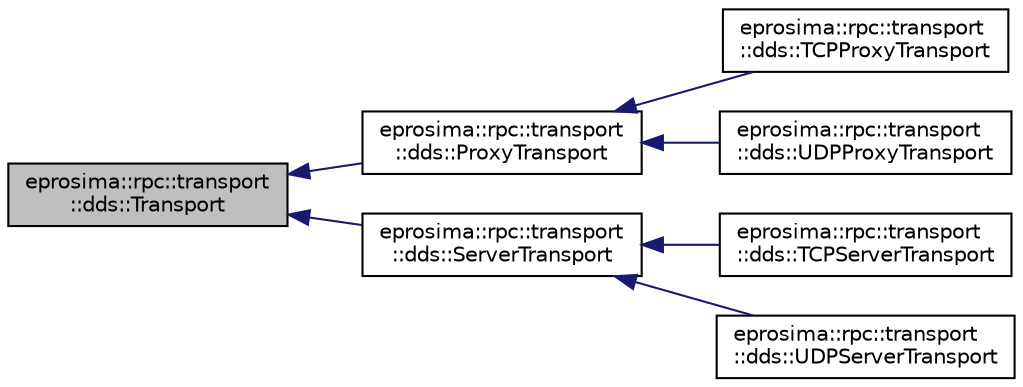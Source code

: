 digraph "eprosima::rpc::transport::dds::Transport"
{
  edge [fontname="Helvetica",fontsize="10",labelfontname="Helvetica",labelfontsize="10"];
  node [fontname="Helvetica",fontsize="10",shape=record];
  rankdir="LR";
  Node1 [label="eprosima::rpc::transport\l::dds::Transport",height=0.2,width=0.4,color="black", fillcolor="grey75", style="filled" fontcolor="black"];
  Node1 -> Node2 [dir="back",color="midnightblue",fontsize="10",style="solid",fontname="Helvetica"];
  Node2 [label="eprosima::rpc::transport\l::dds::ProxyTransport",height=0.2,width=0.4,color="black", fillcolor="white", style="filled",URL="$classeprosima_1_1rpc_1_1transport_1_1dds_1_1_proxy_transport.html",tooltip="This class is the base of all proxies that implement a transport using DDS. "];
  Node2 -> Node3 [dir="back",color="midnightblue",fontsize="10",style="solid",fontname="Helvetica"];
  Node3 [label="eprosima::rpc::transport\l::dds::TCPProxyTransport",height=0.2,width=0.4,color="black", fillcolor="white", style="filled",URL="$classeprosima_1_1rpc_1_1transport_1_1dds_1_1_t_c_p_proxy_transport.html",tooltip="This class implements a transport using DDS over TCPv4. This transport can only be used by a server p..."];
  Node2 -> Node4 [dir="back",color="midnightblue",fontsize="10",style="solid",fontname="Helvetica"];
  Node4 [label="eprosima::rpc::transport\l::dds::UDPProxyTransport",height=0.2,width=0.4,color="black", fillcolor="white", style="filled",URL="$classeprosima_1_1rpc_1_1transport_1_1dds_1_1_u_d_p_proxy_transport.html",tooltip="This class implements a transport using DDS over UDPv4. This transport only can be used by a server&#39;s..."];
  Node1 -> Node5 [dir="back",color="midnightblue",fontsize="10",style="solid",fontname="Helvetica"];
  Node5 [label="eprosima::rpc::transport\l::dds::ServerTransport",height=0.2,width=0.4,color="black", fillcolor="white", style="filled",URL="$classeprosima_1_1rpc_1_1transport_1_1dds_1_1_server_transport.html",tooltip="This class is the base of all classes that implement a transport using DDS. This transport can be use..."];
  Node5 -> Node6 [dir="back",color="midnightblue",fontsize="10",style="solid",fontname="Helvetica"];
  Node6 [label="eprosima::rpc::transport\l::dds::TCPServerTransport",height=0.2,width=0.4,color="black", fillcolor="white", style="filled",URL="$classeprosima_1_1rpc_1_1transport_1_1dds_1_1_t_c_p_server_transport.html",tooltip="This class implements a transport using DDS over TCPv4. This transport can only be used by a server..."];
  Node5 -> Node7 [dir="back",color="midnightblue",fontsize="10",style="solid",fontname="Helvetica"];
  Node7 [label="eprosima::rpc::transport\l::dds::UDPServerTransport",height=0.2,width=0.4,color="black", fillcolor="white", style="filled",URL="$classeprosima_1_1rpc_1_1transport_1_1dds_1_1_u_d_p_server_transport.html",tooltip="This class implements transport using DDS over UDPv4. This transport can only be used by a server..."];
}
